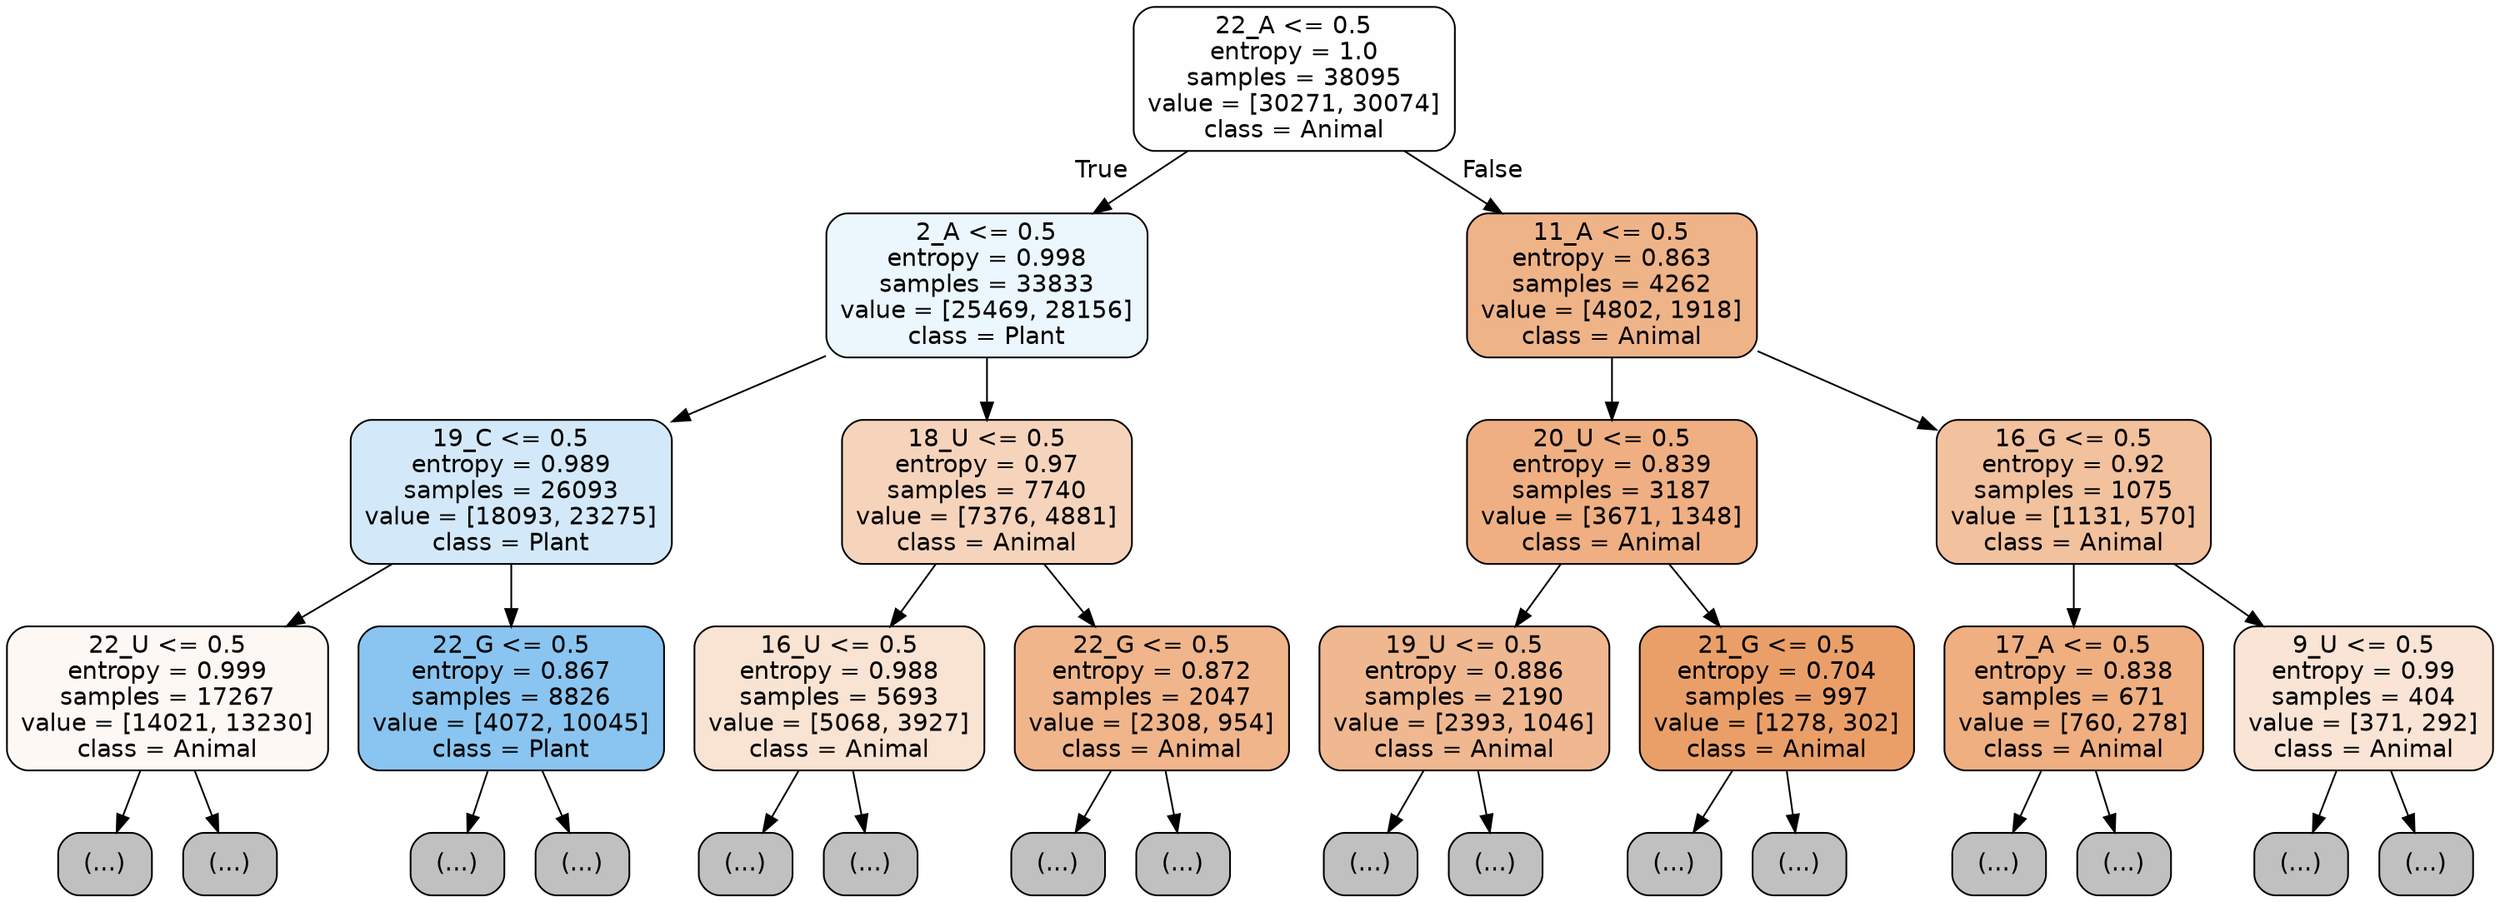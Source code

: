 digraph Tree {
node [shape=box, style="filled, rounded", color="black", fontname="helvetica"] ;
edge [fontname="helvetica"] ;
0 [label="22_A <= 0.5\nentropy = 1.0\nsamples = 38095\nvalue = [30271, 30074]\nclass = Animal", fillcolor="#fffefe"] ;
1 [label="2_A <= 0.5\nentropy = 0.998\nsamples = 33833\nvalue = [25469, 28156]\nclass = Plant", fillcolor="#ecf6fd"] ;
0 -> 1 [labeldistance=2.5, labelangle=45, headlabel="True"] ;
2 [label="19_C <= 0.5\nentropy = 0.989\nsamples = 26093\nvalue = [18093, 23275]\nclass = Plant", fillcolor="#d3e9f9"] ;
1 -> 2 ;
3 [label="22_U <= 0.5\nentropy = 0.999\nsamples = 17267\nvalue = [14021, 13230]\nclass = Animal", fillcolor="#fef8f4"] ;
2 -> 3 ;
4 [label="(...)", fillcolor="#C0C0C0"] ;
3 -> 4 ;
7335 [label="(...)", fillcolor="#C0C0C0"] ;
3 -> 7335 ;
8396 [label="22_G <= 0.5\nentropy = 0.867\nsamples = 8826\nvalue = [4072, 10045]\nclass = Plant", fillcolor="#89c5f0"] ;
2 -> 8396 ;
8397 [label="(...)", fillcolor="#C0C0C0"] ;
8396 -> 8397 ;
10912 [label="(...)", fillcolor="#C0C0C0"] ;
8396 -> 10912 ;
11267 [label="18_U <= 0.5\nentropy = 0.97\nsamples = 7740\nvalue = [7376, 4881]\nclass = Animal", fillcolor="#f6d4bc"] ;
1 -> 11267 ;
11268 [label="16_U <= 0.5\nentropy = 0.988\nsamples = 5693\nvalue = [5068, 3927]\nclass = Animal", fillcolor="#f9e3d2"] ;
11267 -> 11268 ;
11269 [label="(...)", fillcolor="#C0C0C0"] ;
11268 -> 11269 ;
13146 [label="(...)", fillcolor="#C0C0C0"] ;
11268 -> 13146 ;
13935 [label="22_G <= 0.5\nentropy = 0.872\nsamples = 2047\nvalue = [2308, 954]\nclass = Animal", fillcolor="#f0b58b"] ;
11267 -> 13935 ;
13936 [label="(...)", fillcolor="#C0C0C0"] ;
13935 -> 13936 ;
14693 [label="(...)", fillcolor="#C0C0C0"] ;
13935 -> 14693 ;
14842 [label="11_A <= 0.5\nentropy = 0.863\nsamples = 4262\nvalue = [4802, 1918]\nclass = Animal", fillcolor="#efb388"] ;
0 -> 14842 [labeldistance=2.5, labelangle=-45, headlabel="False"] ;
14843 [label="20_U <= 0.5\nentropy = 0.839\nsamples = 3187\nvalue = [3671, 1348]\nclass = Animal", fillcolor="#efaf82"] ;
14842 -> 14843 ;
14844 [label="19_U <= 0.5\nentropy = 0.886\nsamples = 2190\nvalue = [2393, 1046]\nclass = Animal", fillcolor="#f0b890"] ;
14843 -> 14844 ;
14845 [label="(...)", fillcolor="#C0C0C0"] ;
14844 -> 14845 ;
15608 [label="(...)", fillcolor="#C0C0C0"] ;
14844 -> 15608 ;
15897 [label="21_G <= 0.5\nentropy = 0.704\nsamples = 997\nvalue = [1278, 302]\nclass = Animal", fillcolor="#eb9f68"] ;
14843 -> 15897 ;
15898 [label="(...)", fillcolor="#C0C0C0"] ;
15897 -> 15898 ;
16159 [label="(...)", fillcolor="#C0C0C0"] ;
15897 -> 16159 ;
16298 [label="16_G <= 0.5\nentropy = 0.92\nsamples = 1075\nvalue = [1131, 570]\nclass = Animal", fillcolor="#f2c19d"] ;
14842 -> 16298 ;
16299 [label="17_A <= 0.5\nentropy = 0.838\nsamples = 671\nvalue = [760, 278]\nclass = Animal", fillcolor="#efaf81"] ;
16298 -> 16299 ;
16300 [label="(...)", fillcolor="#C0C0C0"] ;
16299 -> 16300 ;
16587 [label="(...)", fillcolor="#C0C0C0"] ;
16299 -> 16587 ;
16668 [label="9_U <= 0.5\nentropy = 0.99\nsamples = 404\nvalue = [371, 292]\nclass = Animal", fillcolor="#f9e4d5"] ;
16298 -> 16668 ;
16669 [label="(...)", fillcolor="#C0C0C0"] ;
16668 -> 16669 ;
16772 [label="(...)", fillcolor="#C0C0C0"] ;
16668 -> 16772 ;
}